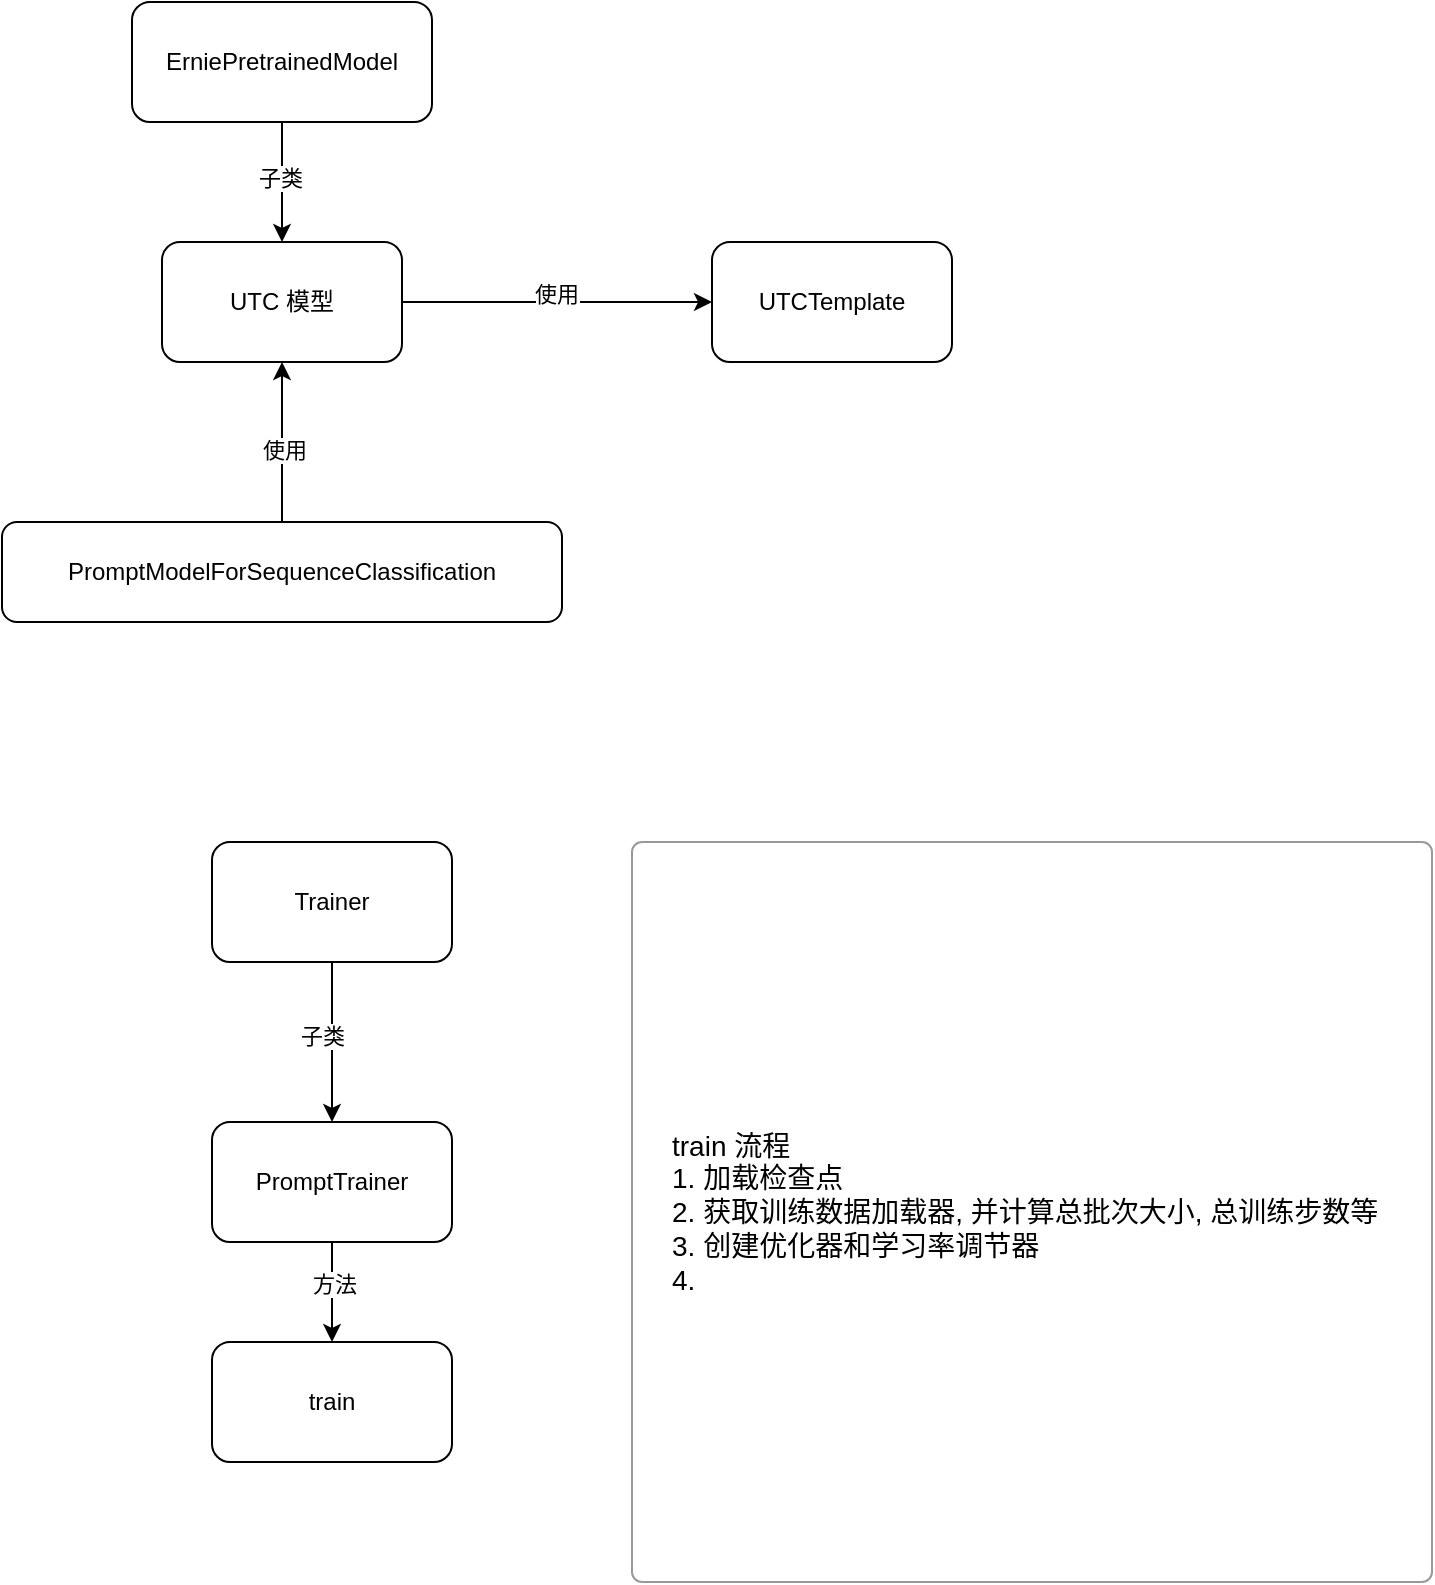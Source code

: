 <mxfile version="21.5.2" type="github">
  <diagram name="第 1 页" id="Vh6EjBxzwPC3c47uIkbJ">
    <mxGraphModel dx="990" dy="668" grid="1" gridSize="10" guides="1" tooltips="1" connect="1" arrows="1" fold="1" page="1" pageScale="1" pageWidth="827" pageHeight="1169" math="0" shadow="0">
      <root>
        <mxCell id="0" />
        <mxCell id="1" parent="0" />
        <mxCell id="0eXLprFVtOaUyR0fxN4K-15" style="edgeStyle=orthogonalEdgeStyle;rounded=0;orthogonalLoop=1;jettySize=auto;html=1;exitX=1;exitY=0.5;exitDx=0;exitDy=0;entryX=0;entryY=0.5;entryDx=0;entryDy=0;" edge="1" parent="1" source="SioV8SehEkqe-3Xein75-1" target="0eXLprFVtOaUyR0fxN4K-1">
          <mxGeometry relative="1" as="geometry" />
        </mxCell>
        <mxCell id="0eXLprFVtOaUyR0fxN4K-16" value="使用" style="edgeLabel;html=1;align=center;verticalAlign=middle;resizable=0;points=[];" vertex="1" connectable="0" parent="0eXLprFVtOaUyR0fxN4K-15">
          <mxGeometry x="-0.015" y="4" relative="1" as="geometry">
            <mxPoint as="offset" />
          </mxGeometry>
        </mxCell>
        <mxCell id="SioV8SehEkqe-3Xein75-1" value="UTC 模型" style="rounded=1;whiteSpace=wrap;html=1;" parent="1" vertex="1">
          <mxGeometry x="255" y="150" width="120" height="60" as="geometry" />
        </mxCell>
        <mxCell id="0eXLprFVtOaUyR0fxN4K-1" value="UTCTemplate" style="rounded=1;whiteSpace=wrap;html=1;" vertex="1" parent="1">
          <mxGeometry x="530" y="150" width="120" height="60" as="geometry" />
        </mxCell>
        <mxCell id="0eXLprFVtOaUyR0fxN4K-3" style="edgeStyle=orthogonalEdgeStyle;rounded=0;orthogonalLoop=1;jettySize=auto;html=1;" edge="1" parent="1" source="0eXLprFVtOaUyR0fxN4K-2" target="SioV8SehEkqe-3Xein75-1">
          <mxGeometry relative="1" as="geometry" />
        </mxCell>
        <mxCell id="0eXLprFVtOaUyR0fxN4K-4" value="子类" style="edgeLabel;html=1;align=center;verticalAlign=middle;resizable=0;points=[];" vertex="1" connectable="0" parent="0eXLprFVtOaUyR0fxN4K-3">
          <mxGeometry x="-0.089" y="-1" relative="1" as="geometry">
            <mxPoint as="offset" />
          </mxGeometry>
        </mxCell>
        <mxCell id="0eXLprFVtOaUyR0fxN4K-2" value="ErniePretrainedModel" style="rounded=1;whiteSpace=wrap;html=1;" vertex="1" parent="1">
          <mxGeometry x="240" y="30" width="150" height="60" as="geometry" />
        </mxCell>
        <mxCell id="0eXLprFVtOaUyR0fxN4K-6" style="edgeStyle=orthogonalEdgeStyle;rounded=0;orthogonalLoop=1;jettySize=auto;html=1;exitX=0.5;exitY=0;exitDx=0;exitDy=0;entryX=0.5;entryY=1;entryDx=0;entryDy=0;" edge="1" parent="1" source="0eXLprFVtOaUyR0fxN4K-5" target="SioV8SehEkqe-3Xein75-1">
          <mxGeometry relative="1" as="geometry" />
        </mxCell>
        <mxCell id="0eXLprFVtOaUyR0fxN4K-7" value="使用" style="edgeLabel;html=1;align=center;verticalAlign=middle;resizable=0;points=[];" vertex="1" connectable="0" parent="0eXLprFVtOaUyR0fxN4K-6">
          <mxGeometry x="-0.084" y="-1" relative="1" as="geometry">
            <mxPoint as="offset" />
          </mxGeometry>
        </mxCell>
        <mxCell id="0eXLprFVtOaUyR0fxN4K-5" value="PromptModelForSequenceClassification" style="rounded=1;whiteSpace=wrap;html=1;" vertex="1" parent="1">
          <mxGeometry x="175" y="290" width="280" height="50" as="geometry" />
        </mxCell>
        <mxCell id="0eXLprFVtOaUyR0fxN4K-13" style="edgeStyle=orthogonalEdgeStyle;rounded=0;orthogonalLoop=1;jettySize=auto;html=1;exitX=0.5;exitY=1;exitDx=0;exitDy=0;entryX=0.5;entryY=0;entryDx=0;entryDy=0;" edge="1" parent="1" source="0eXLprFVtOaUyR0fxN4K-8" target="0eXLprFVtOaUyR0fxN4K-12">
          <mxGeometry relative="1" as="geometry" />
        </mxCell>
        <mxCell id="0eXLprFVtOaUyR0fxN4K-14" value="方法" style="edgeLabel;html=1;align=center;verticalAlign=middle;resizable=0;points=[];" vertex="1" connectable="0" parent="0eXLprFVtOaUyR0fxN4K-13">
          <mxGeometry x="-0.173" y="1" relative="1" as="geometry">
            <mxPoint as="offset" />
          </mxGeometry>
        </mxCell>
        <mxCell id="0eXLprFVtOaUyR0fxN4K-8" value="PromptTrainer" style="rounded=1;whiteSpace=wrap;html=1;" vertex="1" parent="1">
          <mxGeometry x="280" y="590" width="120" height="60" as="geometry" />
        </mxCell>
        <mxCell id="0eXLprFVtOaUyR0fxN4K-10" style="edgeStyle=orthogonalEdgeStyle;rounded=0;orthogonalLoop=1;jettySize=auto;html=1;" edge="1" parent="1" source="0eXLprFVtOaUyR0fxN4K-9" target="0eXLprFVtOaUyR0fxN4K-8">
          <mxGeometry relative="1" as="geometry" />
        </mxCell>
        <mxCell id="0eXLprFVtOaUyR0fxN4K-11" value="子类" style="edgeLabel;html=1;align=center;verticalAlign=middle;resizable=0;points=[];" vertex="1" connectable="0" parent="0eXLprFVtOaUyR0fxN4K-10">
          <mxGeometry x="-0.083" y="-5" relative="1" as="geometry">
            <mxPoint as="offset" />
          </mxGeometry>
        </mxCell>
        <mxCell id="0eXLprFVtOaUyR0fxN4K-9" value="Trainer" style="rounded=1;whiteSpace=wrap;html=1;" vertex="1" parent="1">
          <mxGeometry x="280" y="450" width="120" height="60" as="geometry" />
        </mxCell>
        <mxCell id="0eXLprFVtOaUyR0fxN4K-12" value="train" style="rounded=1;whiteSpace=wrap;html=1;" vertex="1" parent="1">
          <mxGeometry x="280" y="700" width="120" height="60" as="geometry" />
        </mxCell>
        <mxCell id="0eXLprFVtOaUyR0fxN4K-17" value="&lt;div style=&quot;&quot;&gt;&lt;span style=&quot;color: rgb(0, 0, 0); background-color: initial;&quot;&gt;train 流程&lt;/span&gt;&lt;/div&gt;&lt;font color=&quot;#000000&quot;&gt;&lt;div style=&quot;&quot;&gt;&lt;span style=&quot;background-color: initial;&quot;&gt;1. 加载检查点&lt;/span&gt;&lt;/div&gt;&lt;div style=&quot;&quot;&gt;&lt;span style=&quot;background-color: initial;&quot;&gt;2. 获取训练数据加载器, 并计算总批次大小, 总训练步数等&lt;/span&gt;&lt;/div&gt;&lt;div style=&quot;&quot;&gt;&lt;span style=&quot;background-color: initial;&quot;&gt;3. 创建优化器和学习率调节器&lt;/span&gt;&lt;/div&gt;&lt;div style=&quot;&quot;&gt;&lt;span style=&quot;background-color: initial;&quot;&gt;4.&amp;nbsp;&lt;/span&gt;&lt;/div&gt;&lt;/font&gt;" style="html=1;shadow=0;dashed=0;shape=mxgraph.bootstrap.rrect;rSize=5;strokeColor=#999999;strokeWidth=1;fillColor=#FFFFFF;fontColor=#6C767D;whiteSpace=wrap;align=left;verticalAlign=middle;spacingLeft=10;fontSize=14;spacing=10;" vertex="1" parent="1">
          <mxGeometry x="490" y="450" width="400" height="370" as="geometry" />
        </mxCell>
      </root>
    </mxGraphModel>
  </diagram>
</mxfile>
